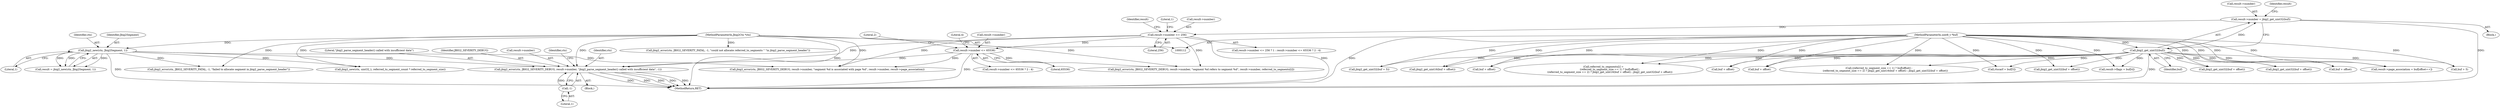 digraph "0_ghostscript_e698d5c11d27212aa1098bc5b1673a3378563092_11@pointer" {
"1000255" [label="(Call,jbig2_error(ctx, JBIG2_SEVERITY_DEBUG, result->number, \"jbig2_parse_segment_header() called with insufficient data\", -1))"];
"1000134" [label="(Call,jbig2_new(ctx, Jbig2Segment, 1))"];
"1000113" [label="(MethodParameterIn,Jbig2Ctx *ctx)"];
"1000225" [label="(Call,result->number <= 65536)"];
"1000218" [label="(Call,result->number <= 256)"];
"1000151" [label="(Call,result->number = jbig2_get_uint32(buf))"];
"1000155" [label="(Call,jbig2_get_uint32(buf))"];
"1000114" [label="(MethodParameterIn,uint8_t *buf)"];
"1000262" [label="(Call,-1)"];
"1000263" [label="(Literal,1)"];
"1000117" [label="(Block,)"];
"1000178" [label="(Call,jbig2_get_uint32(buf + 5))"];
"1000136" [label="(Identifier,Jbig2Segment)"];
"1000256" [label="(Identifier,ctx)"];
"1000261" [label="(Literal,\"jbig2_parse_segment_header() called with insufficient data\")"];
"1000223" [label="(Literal,1)"];
"1000155" [label="(Call,jbig2_get_uint32(buf))"];
"1000310" [label="(Call,(referred_to_segment_size == 1) ? buf[offset] :\n                (referred_to_segment_size == 2) ? jbig2_get_uint16(buf + offset) : jbig2_get_uint32(buf + offset))"];
"1000231" [label="(Literal,4)"];
"1000385" [label="(Call,jbig2_error(ctx, JBIG2_SEVERITY_DEBUG, result->number, \"segment %d is associated with page %d\", result->number, result->page_association))"];
"1000403" [label="(Call,buf + offset)"];
"1000254" [label="(Block,)"];
"1000219" [label="(Call,result->number)"];
"1000325" [label="(Call,jbig2_get_uint32(buf + offset))"];
"1000321" [label="(Call,jbig2_get_uint16(buf + offset))"];
"1000226" [label="(Call,result->number)"];
"1000137" [label="(Literal,1)"];
"1000225" [label="(Call,result->number <= 65536)"];
"1000222" [label="(Literal,256)"];
"1000156" [label="(Identifier,buf)"];
"1000143" [label="(Call,jbig2_error(ctx, JBIG2_SEVERITY_FATAL, -1, \"failed to allocate segment in jbig2_parse_segment_header\"))"];
"1000227" [label="(Identifier,result)"];
"1000157" [label="(Call,result->flags = buf[4])"];
"1000322" [label="(Call,buf + offset)"];
"1000368" [label="(Call,jbig2_get_uint32(buf + offset))"];
"1000402" [label="(Call,jbig2_get_uint32(buf + offset))"];
"1000288" [label="(Call,jbig2_error(ctx, JBIG2_SEVERITY_FATAL, -1, \"could not allocate referred_to_segments \" \"in jbig2_parse_segment_header\"))"];
"1000134" [label="(Call,jbig2_new(ctx, Jbig2Segment, 1))"];
"1000113" [label="(MethodParameterIn,Jbig2Ctx *ctx)"];
"1000217" [label="(Call,result->number <= 256 ? 1 : result->number <= 65536 ? 2 : 4)"];
"1000230" [label="(Literal,2)"];
"1000262" [label="(Call,-1)"];
"1000257" [label="(Identifier,JBIG2_SEVERITY_DEBUG)"];
"1000419" [label="(MethodReturn,RET)"];
"1000218" [label="(Call,result->number <= 256)"];
"1000255" [label="(Call,jbig2_error(ctx, JBIG2_SEVERITY_DEBUG, result->number, \"jbig2_parse_segment_header() called with insufficient data\", -1))"];
"1000277" [label="(Call,jbig2_new(ctx, uint32_t, referred_to_segment_count * referred_to_segment_size))"];
"1000151" [label="(Call,result->number = jbig2_get_uint32(buf))"];
"1000152" [label="(Call,result->number)"];
"1000159" [label="(Identifier,result)"];
"1000377" [label="(Call,result->page_association = buf[offset++])"];
"1000114" [label="(MethodParameterIn,uint8_t *buf)"];
"1000135" [label="(Identifier,ctx)"];
"1000229" [label="(Literal,65536)"];
"1000179" [label="(Call,buf + 5)"];
"1000332" [label="(Call,jbig2_error(ctx, JBIG2_SEVERITY_DEBUG, result->number, \"segment %d refers to segment %d\", result->number, referred_to_segments[i]))"];
"1000306" [label="(Call,referred_to_segments[i] =\n                (referred_to_segment_size == 1) ? buf[offset] :\n                (referred_to_segment_size == 2) ? jbig2_get_uint16(buf + offset) : jbig2_get_uint32(buf + offset))"];
"1000164" [label="(Call,rtscarf = buf[5])"];
"1000369" [label="(Call,buf + offset)"];
"1000224" [label="(Call,result->number <= 65536 ? 2 : 4)"];
"1000258" [label="(Call,result->number)"];
"1000132" [label="(Call,result = jbig2_new(ctx, Jbig2Segment, 1))"];
"1000326" [label="(Call,buf + offset)"];
"1000266" [label="(Identifier,ctx)"];
"1000255" -> "1000254"  [label="AST: "];
"1000255" -> "1000262"  [label="CFG: "];
"1000256" -> "1000255"  [label="AST: "];
"1000257" -> "1000255"  [label="AST: "];
"1000258" -> "1000255"  [label="AST: "];
"1000261" -> "1000255"  [label="AST: "];
"1000262" -> "1000255"  [label="AST: "];
"1000266" -> "1000255"  [label="CFG: "];
"1000255" -> "1000419"  [label="DDG: "];
"1000255" -> "1000419"  [label="DDG: "];
"1000255" -> "1000419"  [label="DDG: "];
"1000255" -> "1000419"  [label="DDG: "];
"1000255" -> "1000419"  [label="DDG: "];
"1000134" -> "1000255"  [label="DDG: "];
"1000113" -> "1000255"  [label="DDG: "];
"1000225" -> "1000255"  [label="DDG: "];
"1000218" -> "1000255"  [label="DDG: "];
"1000262" -> "1000255"  [label="DDG: "];
"1000134" -> "1000132"  [label="AST: "];
"1000134" -> "1000137"  [label="CFG: "];
"1000135" -> "1000134"  [label="AST: "];
"1000136" -> "1000134"  [label="AST: "];
"1000137" -> "1000134"  [label="AST: "];
"1000132" -> "1000134"  [label="CFG: "];
"1000134" -> "1000419"  [label="DDG: "];
"1000134" -> "1000132"  [label="DDG: "];
"1000134" -> "1000132"  [label="DDG: "];
"1000134" -> "1000132"  [label="DDG: "];
"1000113" -> "1000134"  [label="DDG: "];
"1000134" -> "1000143"  [label="DDG: "];
"1000134" -> "1000277"  [label="DDG: "];
"1000134" -> "1000385"  [label="DDG: "];
"1000113" -> "1000112"  [label="AST: "];
"1000113" -> "1000419"  [label="DDG: "];
"1000113" -> "1000143"  [label="DDG: "];
"1000113" -> "1000277"  [label="DDG: "];
"1000113" -> "1000288"  [label="DDG: "];
"1000113" -> "1000332"  [label="DDG: "];
"1000113" -> "1000385"  [label="DDG: "];
"1000225" -> "1000224"  [label="AST: "];
"1000225" -> "1000229"  [label="CFG: "];
"1000226" -> "1000225"  [label="AST: "];
"1000229" -> "1000225"  [label="AST: "];
"1000230" -> "1000225"  [label="CFG: "];
"1000231" -> "1000225"  [label="CFG: "];
"1000225" -> "1000419"  [label="DDG: "];
"1000218" -> "1000225"  [label="DDG: "];
"1000225" -> "1000332"  [label="DDG: "];
"1000225" -> "1000385"  [label="DDG: "];
"1000218" -> "1000217"  [label="AST: "];
"1000218" -> "1000222"  [label="CFG: "];
"1000219" -> "1000218"  [label="AST: "];
"1000222" -> "1000218"  [label="AST: "];
"1000223" -> "1000218"  [label="CFG: "];
"1000227" -> "1000218"  [label="CFG: "];
"1000218" -> "1000419"  [label="DDG: "];
"1000151" -> "1000218"  [label="DDG: "];
"1000218" -> "1000332"  [label="DDG: "];
"1000218" -> "1000385"  [label="DDG: "];
"1000151" -> "1000117"  [label="AST: "];
"1000151" -> "1000155"  [label="CFG: "];
"1000152" -> "1000151"  [label="AST: "];
"1000155" -> "1000151"  [label="AST: "];
"1000159" -> "1000151"  [label="CFG: "];
"1000151" -> "1000419"  [label="DDG: "];
"1000155" -> "1000151"  [label="DDG: "];
"1000155" -> "1000156"  [label="CFG: "];
"1000156" -> "1000155"  [label="AST: "];
"1000155" -> "1000419"  [label="DDG: "];
"1000114" -> "1000155"  [label="DDG: "];
"1000155" -> "1000157"  [label="DDG: "];
"1000155" -> "1000164"  [label="DDG: "];
"1000155" -> "1000178"  [label="DDG: "];
"1000155" -> "1000179"  [label="DDG: "];
"1000155" -> "1000306"  [label="DDG: "];
"1000155" -> "1000310"  [label="DDG: "];
"1000155" -> "1000321"  [label="DDG: "];
"1000155" -> "1000322"  [label="DDG: "];
"1000155" -> "1000325"  [label="DDG: "];
"1000155" -> "1000326"  [label="DDG: "];
"1000155" -> "1000368"  [label="DDG: "];
"1000155" -> "1000369"  [label="DDG: "];
"1000155" -> "1000377"  [label="DDG: "];
"1000155" -> "1000402"  [label="DDG: "];
"1000155" -> "1000403"  [label="DDG: "];
"1000114" -> "1000112"  [label="AST: "];
"1000114" -> "1000419"  [label="DDG: "];
"1000114" -> "1000157"  [label="DDG: "];
"1000114" -> "1000164"  [label="DDG: "];
"1000114" -> "1000178"  [label="DDG: "];
"1000114" -> "1000179"  [label="DDG: "];
"1000114" -> "1000306"  [label="DDG: "];
"1000114" -> "1000310"  [label="DDG: "];
"1000114" -> "1000321"  [label="DDG: "];
"1000114" -> "1000322"  [label="DDG: "];
"1000114" -> "1000325"  [label="DDG: "];
"1000114" -> "1000326"  [label="DDG: "];
"1000114" -> "1000368"  [label="DDG: "];
"1000114" -> "1000369"  [label="DDG: "];
"1000114" -> "1000377"  [label="DDG: "];
"1000114" -> "1000402"  [label="DDG: "];
"1000114" -> "1000403"  [label="DDG: "];
"1000262" -> "1000263"  [label="CFG: "];
"1000263" -> "1000262"  [label="AST: "];
}
